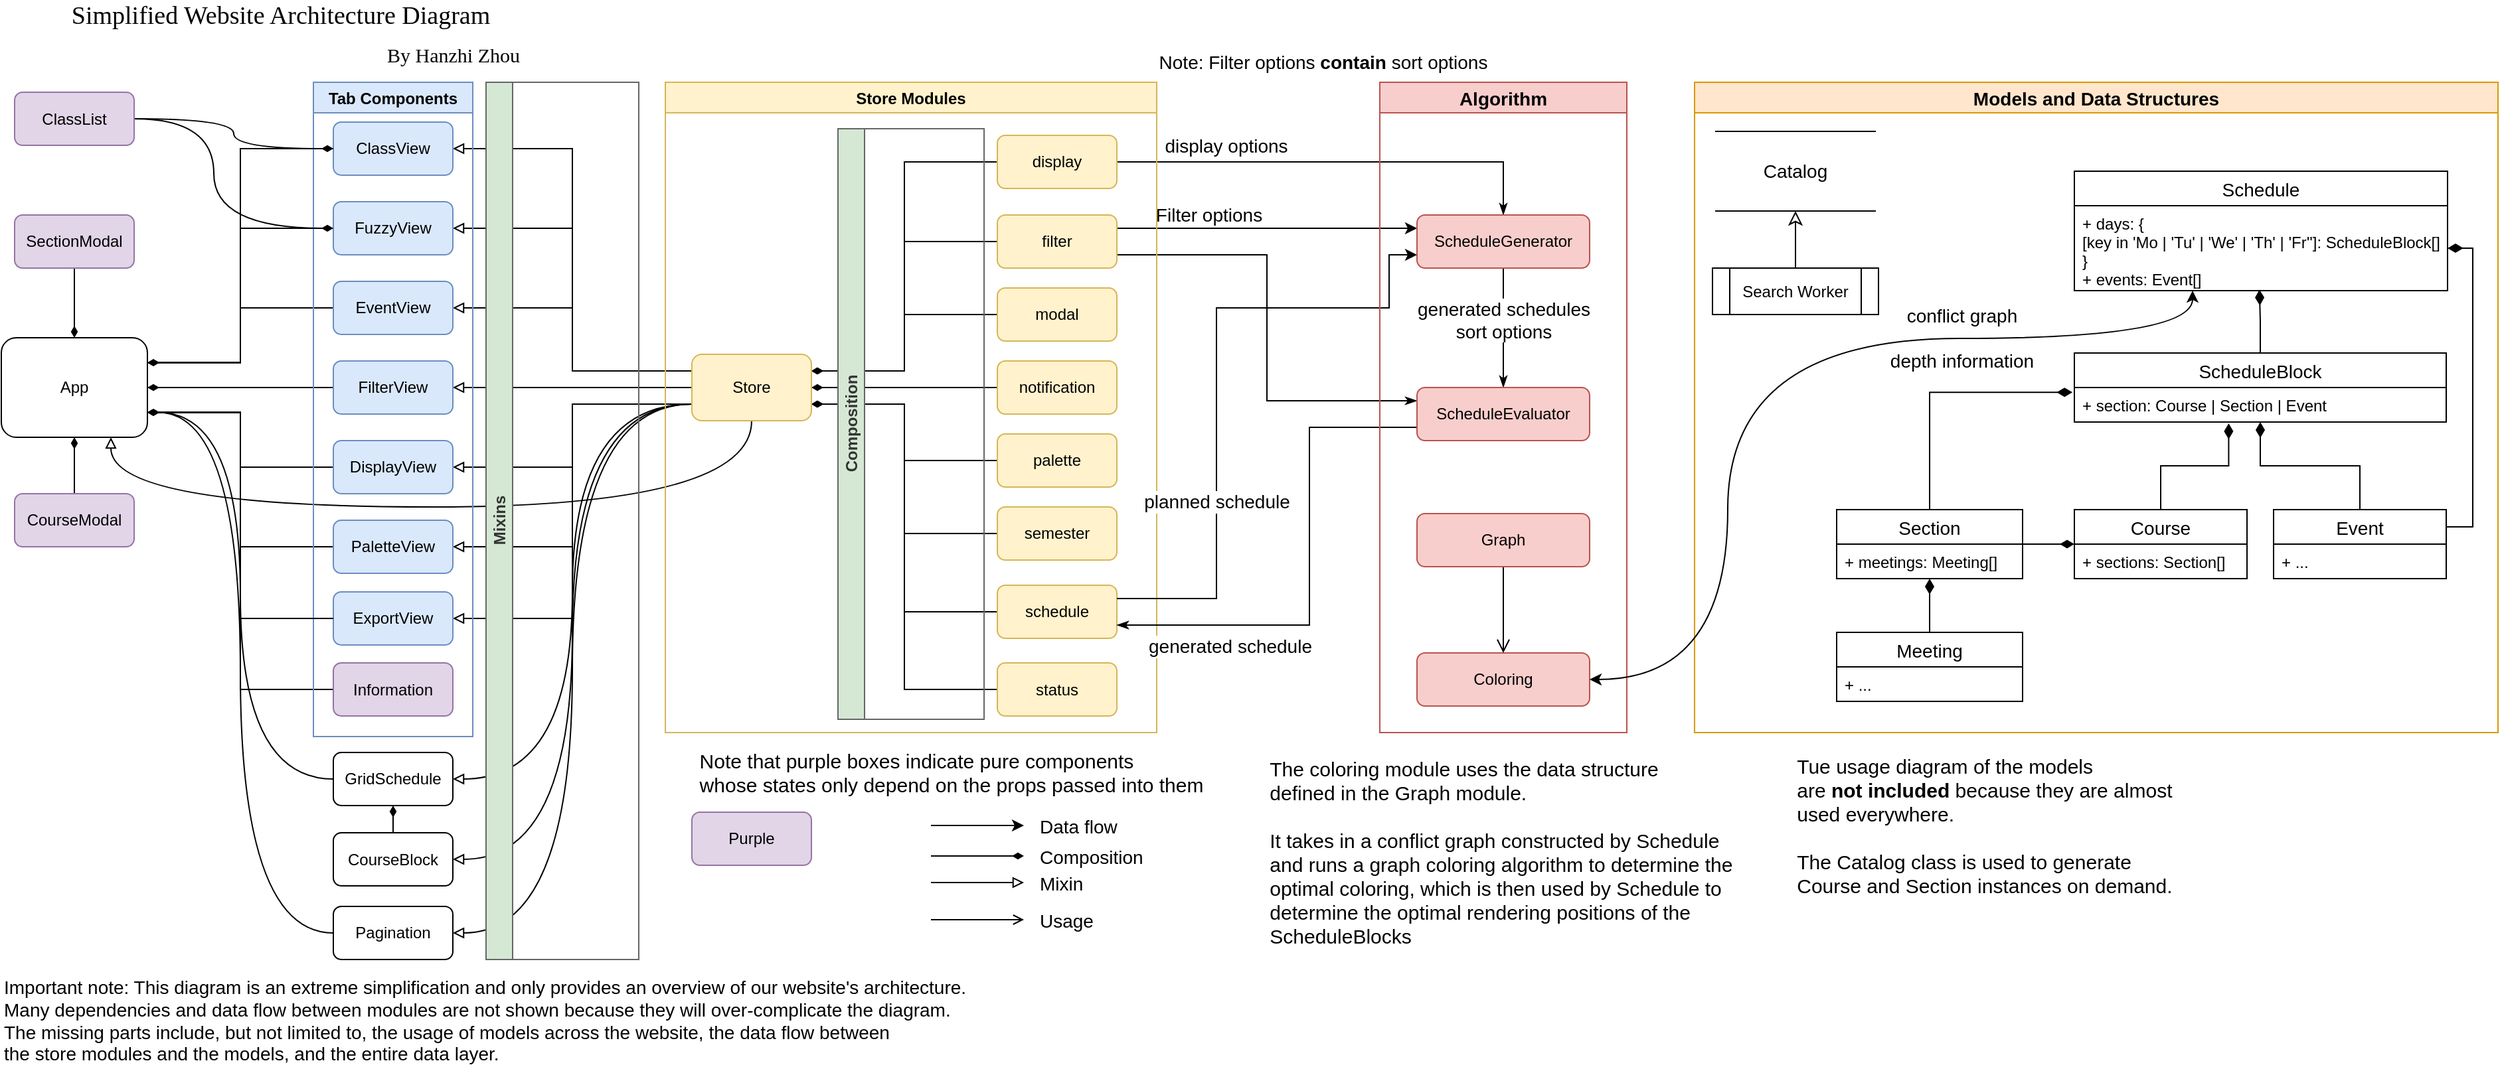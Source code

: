 <mxfile version="10.7.7" type="github"><diagram id="ERyFU8kMDomWasQHlO6M" name="Page-1"><mxGraphModel dx="1341" dy="602" grid="1" gridSize="10" guides="1" tooltips="1" connect="1" arrows="1" fold="1" page="1" pageScale="1" pageWidth="1100" pageHeight="850" math="0" shadow="0"><root><mxCell id="0"/><mxCell id="1" parent="0"/><mxCell id="nzDxdYiODuAXyzOCH1LF-1" style="edgeStyle=orthogonalEdgeStyle;rounded=0;orthogonalLoop=1;jettySize=auto;html=1;exitX=0;exitY=0.5;exitDx=0;exitDy=0;startArrow=none;startFill=0;endArrow=diamondThin;endFill=1;fontSize=14;entryX=1;entryY=0.75;entryDx=0;entryDy=0;" edge="1" parent="1" source="nzDxdYiODuAXyzOCH1LF-52" target="nzDxdYiODuAXyzOCH1LF-20"><mxGeometry relative="1" as="geometry"><mxPoint x="655" y="374" as="targetPoint"/></mxGeometry></mxCell><mxCell id="nzDxdYiODuAXyzOCH1LF-2" style="edgeStyle=orthogonalEdgeStyle;rounded=0;orthogonalLoop=1;jettySize=auto;html=1;exitX=1;exitY=0.25;exitDx=0;exitDy=0;entryX=0;entryY=0.5;entryDx=0;entryDy=0;endArrow=none;endFill=0;startArrow=diamondThin;startFill=1;" edge="1" parent="1" source="nzDxdYiODuAXyzOCH1LF-20" target="nzDxdYiODuAXyzOCH1LF-31"><mxGeometry relative="1" as="geometry"/></mxCell><mxCell id="nzDxdYiODuAXyzOCH1LF-3" style="edgeStyle=orthogonalEdgeStyle;rounded=0;orthogonalLoop=1;jettySize=auto;html=1;exitX=1;exitY=0.75;exitDx=0;exitDy=0;entryX=0;entryY=0.5;entryDx=0;entryDy=0;endArrow=none;endFill=0;startArrow=diamondThin;startFill=1;" edge="1" parent="1" source="nzDxdYiODuAXyzOCH1LF-20" target="nzDxdYiODuAXyzOCH1LF-51"><mxGeometry relative="1" as="geometry"/></mxCell><mxCell id="nzDxdYiODuAXyzOCH1LF-4" style="edgeStyle=orthogonalEdgeStyle;rounded=0;orthogonalLoop=1;jettySize=auto;html=1;exitX=1;exitY=0.75;exitDx=0;exitDy=0;entryX=0;entryY=0.5;entryDx=0;entryDy=0;endArrow=none;endFill=0;startArrow=diamondThin;startFill=1;" edge="1" parent="1" source="nzDxdYiODuAXyzOCH1LF-20" target="nzDxdYiODuAXyzOCH1LF-32"><mxGeometry relative="1" as="geometry"/></mxCell><mxCell id="nzDxdYiODuAXyzOCH1LF-5" style="edgeStyle=orthogonalEdgeStyle;rounded=0;orthogonalLoop=1;jettySize=auto;html=1;exitX=1;exitY=0.75;exitDx=0;exitDy=0;entryX=0;entryY=0.5;entryDx=0;entryDy=0;endArrow=none;endFill=0;startArrow=diamondThin;startFill=1;" edge="1" parent="1" source="nzDxdYiODuAXyzOCH1LF-20" target="nzDxdYiODuAXyzOCH1LF-21"><mxGeometry relative="1" as="geometry"/></mxCell><mxCell id="nzDxdYiODuAXyzOCH1LF-6" style="edgeStyle=orthogonalEdgeStyle;rounded=0;orthogonalLoop=1;jettySize=auto;html=1;exitX=1;exitY=0.25;exitDx=0;exitDy=0;entryX=0;entryY=0.5;entryDx=0;entryDy=0;endArrow=none;endFill=0;startArrow=diamondThin;startFill=1;" edge="1" parent="1" source="nzDxdYiODuAXyzOCH1LF-20" target="nzDxdYiODuAXyzOCH1LF-28"><mxGeometry relative="1" as="geometry"/></mxCell><mxCell id="nzDxdYiODuAXyzOCH1LF-7" style="edgeStyle=orthogonalEdgeStyle;rounded=0;orthogonalLoop=1;jettySize=auto;html=1;exitX=1;exitY=0.5;exitDx=0;exitDy=0;entryX=0;entryY=0.5;entryDx=0;entryDy=0;endArrow=none;endFill=0;startArrow=diamondThin;startFill=1;" edge="1" parent="1" source="nzDxdYiODuAXyzOCH1LF-20" target="nzDxdYiODuAXyzOCH1LF-27"><mxGeometry relative="1" as="geometry"/></mxCell><mxCell id="nzDxdYiODuAXyzOCH1LF-8" style="edgeStyle=orthogonalEdgeStyle;rounded=0;orthogonalLoop=1;jettySize=auto;html=1;exitX=1;exitY=0.25;exitDx=0;exitDy=0;entryX=0;entryY=0.5;entryDx=0;entryDy=0;endArrow=none;endFill=0;startArrow=diamondThin;startFill=1;" edge="1" parent="1" source="nzDxdYiODuAXyzOCH1LF-20" target="nzDxdYiODuAXyzOCH1LF-26"><mxGeometry relative="1" as="geometry"/></mxCell><mxCell id="nzDxdYiODuAXyzOCH1LF-9" style="edgeStyle=orthogonalEdgeStyle;rounded=0;orthogonalLoop=1;jettySize=auto;html=1;exitX=0;exitY=0.25;exitDx=0;exitDy=0;entryX=1;entryY=0.5;entryDx=0;entryDy=0;endArrow=block;endFill=0;startArrow=none;startFill=0;" edge="1" parent="1" source="nzDxdYiODuAXyzOCH1LF-20" target="nzDxdYiODuAXyzOCH1LF-33"><mxGeometry relative="1" as="geometry"/></mxCell><mxCell id="nzDxdYiODuAXyzOCH1LF-10" style="edgeStyle=orthogonalEdgeStyle;rounded=0;orthogonalLoop=1;jettySize=auto;html=1;exitX=0;exitY=0.5;exitDx=0;exitDy=0;entryX=1;entryY=0.5;entryDx=0;entryDy=0;endArrow=block;endFill=0;startArrow=none;startFill=0;" edge="1" parent="1" source="nzDxdYiODuAXyzOCH1LF-20" target="nzDxdYiODuAXyzOCH1LF-41"><mxGeometry relative="1" as="geometry"/></mxCell><mxCell id="nzDxdYiODuAXyzOCH1LF-11" style="edgeStyle=orthogonalEdgeStyle;rounded=0;orthogonalLoop=1;jettySize=auto;html=1;exitX=0;exitY=0.75;exitDx=0;exitDy=0;entryX=1;entryY=0.5;entryDx=0;entryDy=0;endArrow=block;endFill=0;startArrow=none;startFill=0;" edge="1" parent="1" source="nzDxdYiODuAXyzOCH1LF-20" target="nzDxdYiODuAXyzOCH1LF-43"><mxGeometry relative="1" as="geometry"/></mxCell><mxCell id="nzDxdYiODuAXyzOCH1LF-12" style="edgeStyle=orthogonalEdgeStyle;rounded=0;orthogonalLoop=1;jettySize=auto;html=1;exitX=0;exitY=0.75;exitDx=0;exitDy=0;entryX=1;entryY=0.5;entryDx=0;entryDy=0;endArrow=block;endFill=0;startArrow=none;startFill=0;" edge="1" parent="1" source="nzDxdYiODuAXyzOCH1LF-20" target="nzDxdYiODuAXyzOCH1LF-45"><mxGeometry relative="1" as="geometry"/></mxCell><mxCell id="nzDxdYiODuAXyzOCH1LF-13" style="edgeStyle=orthogonalEdgeStyle;rounded=0;orthogonalLoop=1;jettySize=auto;html=1;exitX=0;exitY=0.25;exitDx=0;exitDy=0;entryX=1;entryY=0.5;entryDx=0;entryDy=0;endArrow=block;endFill=0;startArrow=none;startFill=0;" edge="1" parent="1" source="nzDxdYiODuAXyzOCH1LF-20" target="nzDxdYiODuAXyzOCH1LF-35"><mxGeometry relative="1" as="geometry"/></mxCell><mxCell id="nzDxdYiODuAXyzOCH1LF-14" style="edgeStyle=orthogonalEdgeStyle;rounded=0;orthogonalLoop=1;jettySize=auto;html=1;exitX=0;exitY=0.25;exitDx=0;exitDy=0;entryX=1;entryY=0.5;entryDx=0;entryDy=0;endArrow=block;endFill=0;startArrow=none;startFill=0;" edge="1" parent="1" source="nzDxdYiODuAXyzOCH1LF-20" target="nzDxdYiODuAXyzOCH1LF-37"><mxGeometry relative="1" as="geometry"/></mxCell><mxCell id="nzDxdYiODuAXyzOCH1LF-15" style="edgeStyle=orthogonalEdgeStyle;curved=1;rounded=0;orthogonalLoop=1;jettySize=auto;html=1;exitX=0;exitY=0.75;exitDx=0;exitDy=0;startArrow=none;startFill=0;endArrow=block;endFill=0;entryX=1;entryY=0.5;entryDx=0;entryDy=0;" edge="1" parent="1" source="nzDxdYiODuAXyzOCH1LF-20" target="nzDxdYiODuAXyzOCH1LF-60"><mxGeometry relative="1" as="geometry"><mxPoint x="390" y="594" as="targetPoint"/></mxGeometry></mxCell><mxCell id="nzDxdYiODuAXyzOCH1LF-16" style="edgeStyle=orthogonalEdgeStyle;curved=1;rounded=0;orthogonalLoop=1;jettySize=auto;html=1;exitX=0;exitY=0.75;exitDx=0;exitDy=0;entryX=1;entryY=0.5;entryDx=0;entryDy=0;startArrow=none;startFill=0;endArrow=block;endFill=0;" edge="1" parent="1" source="nzDxdYiODuAXyzOCH1LF-20" target="nzDxdYiODuAXyzOCH1LF-62"><mxGeometry relative="1" as="geometry"><mxPoint x="382" y="654" as="targetPoint"/></mxGeometry></mxCell><mxCell id="nzDxdYiODuAXyzOCH1LF-17" style="edgeStyle=orthogonalEdgeStyle;curved=1;rounded=0;orthogonalLoop=1;jettySize=auto;html=1;exitX=0;exitY=0.75;exitDx=0;exitDy=0;entryX=1;entryY=0.5;entryDx=0;entryDy=0;startArrow=none;startFill=0;endArrow=block;endFill=0;" edge="1" parent="1" source="nzDxdYiODuAXyzOCH1LF-20" target="nzDxdYiODuAXyzOCH1LF-58"><mxGeometry relative="1" as="geometry"/></mxCell><mxCell id="nzDxdYiODuAXyzOCH1LF-18" style="edgeStyle=orthogonalEdgeStyle;curved=1;rounded=0;orthogonalLoop=1;jettySize=auto;html=1;exitX=0.5;exitY=1;exitDx=0;exitDy=0;entryX=0.75;entryY=1;entryDx=0;entryDy=0;startArrow=none;startFill=0;endArrow=block;endFill=0;" edge="1" parent="1" source="nzDxdYiODuAXyzOCH1LF-20" target="nzDxdYiODuAXyzOCH1LF-39"><mxGeometry relative="1" as="geometry"><Array as="points"><mxPoint x="605" y="404"/><mxPoint x="123" y="404"/></Array></mxGeometry></mxCell><mxCell id="nzDxdYiODuAXyzOCH1LF-19" style="edgeStyle=orthogonalEdgeStyle;rounded=0;orthogonalLoop=1;jettySize=auto;html=1;exitX=0;exitY=0.75;exitDx=0;exitDy=0;entryX=1;entryY=0.5;entryDx=0;entryDy=0;endArrow=block;endFill=0;" edge="1" parent="1" source="nzDxdYiODuAXyzOCH1LF-20" target="nzDxdYiODuAXyzOCH1LF-49"><mxGeometry relative="1" as="geometry"/></mxCell><mxCell id="nzDxdYiODuAXyzOCH1LF-20" value="Store" style="rounded=1;whiteSpace=wrap;html=1;fillColor=#fff2cc;strokeColor=#d6b656;" vertex="1" parent="1"><mxGeometry x="560" y="289" width="90" height="50" as="geometry"/></mxCell><mxCell id="nzDxdYiODuAXyzOCH1LF-21" value="palette" style="rounded=1;whiteSpace=wrap;html=1;fillColor=#fff2cc;strokeColor=#d6b656;" vertex="1" parent="1"><mxGeometry x="790" y="349" width="90" height="40" as="geometry"/></mxCell><mxCell id="nzDxdYiODuAXyzOCH1LF-22" style="edgeStyle=orthogonalEdgeStyle;rounded=0;orthogonalLoop=1;jettySize=auto;html=1;exitX=1;exitY=0.75;exitDx=0;exitDy=0;entryX=0;entryY=0.25;entryDx=0;entryDy=0;startArrow=none;startFill=0;endArrow=classicThin;endFill=1;fontSize=14;" edge="1" parent="1" source="nzDxdYiODuAXyzOCH1LF-26" target="nzDxdYiODuAXyzOCH1LF-85"><mxGeometry relative="1" as="geometry"/></mxCell><mxCell id="nzDxdYiODuAXyzOCH1LF-23" value="sort options" style="text;html=1;resizable=0;points=[];align=center;verticalAlign=middle;labelBackgroundColor=#ffffff;fontSize=14;" vertex="1" connectable="0" parent="nzDxdYiODuAXyzOCH1LF-22"><mxGeometry x="0.28" y="12" relative="1" as="geometry"><mxPoint x="-55" y="-134" as="offset"/></mxGeometry></mxCell><mxCell id="nzDxdYiODuAXyzOCH1LF-24" style="edgeStyle=orthogonalEdgeStyle;rounded=0;orthogonalLoop=1;jettySize=auto;html=1;exitX=1;exitY=0.25;exitDx=0;exitDy=0;entryX=0;entryY=0.25;entryDx=0;entryDy=0;" edge="1" parent="1" source="nzDxdYiODuAXyzOCH1LF-26" target="nzDxdYiODuAXyzOCH1LF-71"><mxGeometry relative="1" as="geometry"><Array as="points"><mxPoint x="1065" y="194"/><mxPoint x="1065" y="194"/></Array></mxGeometry></mxCell><mxCell id="nzDxdYiODuAXyzOCH1LF-25" value="Filter options" style="text;html=1;resizable=0;points=[];align=center;verticalAlign=middle;labelBackgroundColor=#ffffff;fontSize=14;" vertex="1" connectable="0" parent="nzDxdYiODuAXyzOCH1LF-24"><mxGeometry x="-0.214" relative="1" as="geometry"><mxPoint x="-20" y="-10" as="offset"/></mxGeometry></mxCell><mxCell id="nzDxdYiODuAXyzOCH1LF-26" value="filter" style="rounded=1;whiteSpace=wrap;html=1;fillColor=#fff2cc;strokeColor=#d6b656;" vertex="1" parent="1"><mxGeometry x="790" y="184" width="90" height="40" as="geometry"/></mxCell><mxCell id="nzDxdYiODuAXyzOCH1LF-27" value="notification" style="rounded=1;whiteSpace=wrap;html=1;fillColor=#fff2cc;strokeColor=#d6b656;" vertex="1" parent="1"><mxGeometry x="790" y="294" width="90" height="40" as="geometry"/></mxCell><mxCell id="nzDxdYiODuAXyzOCH1LF-28" value="modal" style="rounded=1;whiteSpace=wrap;html=1;fillColor=#fff2cc;strokeColor=#d6b656;" vertex="1" parent="1"><mxGeometry x="790" y="239" width="90" height="40" as="geometry"/></mxCell><mxCell id="nzDxdYiODuAXyzOCH1LF-29" style="edgeStyle=orthogonalEdgeStyle;rounded=0;orthogonalLoop=1;jettySize=auto;html=1;entryX=0.5;entryY=0;entryDx=0;entryDy=0;startArrow=none;startFill=0;endArrow=classicThin;endFill=1;fontSize=15;" edge="1" parent="1" source="nzDxdYiODuAXyzOCH1LF-31" target="nzDxdYiODuAXyzOCH1LF-71"><mxGeometry relative="1" as="geometry"/></mxCell><mxCell id="nzDxdYiODuAXyzOCH1LF-30" value="display options" style="text;html=1;resizable=0;points=[];align=center;verticalAlign=middle;labelBackgroundColor=#ffffff;fontSize=14;" vertex="1" connectable="0" parent="nzDxdYiODuAXyzOCH1LF-29"><mxGeometry x="0.137" y="1" relative="1" as="geometry"><mxPoint x="-106" y="-11.5" as="offset"/></mxGeometry></mxCell><mxCell id="nzDxdYiODuAXyzOCH1LF-31" value="display" style="rounded=1;whiteSpace=wrap;html=1;fillColor=#fff2cc;strokeColor=#d6b656;" vertex="1" parent="1"><mxGeometry x="790" y="124" width="90" height="40" as="geometry"/></mxCell><mxCell id="nzDxdYiODuAXyzOCH1LF-32" value="semester" style="rounded=1;whiteSpace=wrap;html=1;fillColor=#fff2cc;strokeColor=#d6b656;" vertex="1" parent="1"><mxGeometry x="790" y="404" width="90" height="40" as="geometry"/></mxCell><mxCell id="nzDxdYiODuAXyzOCH1LF-33" value="ClassView" style="rounded=1;whiteSpace=wrap;html=1;fillColor=#dae8fc;strokeColor=#6c8ebf;" vertex="1" parent="1"><mxGeometry x="290" y="114" width="90" height="40" as="geometry"/></mxCell><mxCell id="nzDxdYiODuAXyzOCH1LF-34" style="edgeStyle=orthogonalEdgeStyle;rounded=0;orthogonalLoop=1;jettySize=auto;html=1;exitX=0;exitY=0.5;exitDx=0;exitDy=0;entryX=1;entryY=0.25;entryDx=0;entryDy=0;endArrow=diamondThin;endFill=1;" edge="1" parent="1" source="nzDxdYiODuAXyzOCH1LF-35" target="nzDxdYiODuAXyzOCH1LF-39"><mxGeometry relative="1" as="geometry"/></mxCell><mxCell id="nzDxdYiODuAXyzOCH1LF-35" value="FuzzyView" style="rounded=1;whiteSpace=wrap;html=1;fillColor=#dae8fc;strokeColor=#6c8ebf;" vertex="1" parent="1"><mxGeometry x="290" y="174" width="90" height="40" as="geometry"/></mxCell><mxCell id="nzDxdYiODuAXyzOCH1LF-36" style="edgeStyle=orthogonalEdgeStyle;rounded=0;orthogonalLoop=1;jettySize=auto;html=1;exitX=0;exitY=0.5;exitDx=0;exitDy=0;entryX=1;entryY=0.25;entryDx=0;entryDy=0;endArrow=diamondThin;endFill=1;" edge="1" parent="1" source="nzDxdYiODuAXyzOCH1LF-37" target="nzDxdYiODuAXyzOCH1LF-39"><mxGeometry relative="1" as="geometry"/></mxCell><mxCell id="nzDxdYiODuAXyzOCH1LF-37" value="EventView" style="rounded=1;whiteSpace=wrap;html=1;fillColor=#dae8fc;strokeColor=#6c8ebf;" vertex="1" parent="1"><mxGeometry x="290" y="234" width="90" height="40" as="geometry"/></mxCell><mxCell id="nzDxdYiODuAXyzOCH1LF-38" style="edgeStyle=orthogonalEdgeStyle;rounded=0;orthogonalLoop=1;jettySize=auto;html=1;exitX=1;exitY=0.25;exitDx=0;exitDy=0;entryX=0;entryY=0.5;entryDx=0;entryDy=0;endArrow=none;endFill=0;startArrow=diamondThin;startFill=1;" edge="1" parent="1" source="nzDxdYiODuAXyzOCH1LF-39" target="nzDxdYiODuAXyzOCH1LF-33"><mxGeometry relative="1" as="geometry"><Array as="points"><mxPoint x="220" y="295"/><mxPoint x="220" y="134"/></Array></mxGeometry></mxCell><mxCell id="nzDxdYiODuAXyzOCH1LF-39" value="App" style="rounded=1;whiteSpace=wrap;html=1;" vertex="1" parent="1"><mxGeometry x="40" y="276.5" width="110" height="75" as="geometry"/></mxCell><mxCell id="nzDxdYiODuAXyzOCH1LF-40" style="edgeStyle=orthogonalEdgeStyle;rounded=0;orthogonalLoop=1;jettySize=auto;html=1;exitX=0;exitY=0.5;exitDx=0;exitDy=0;entryX=1;entryY=0.5;entryDx=0;entryDy=0;endArrow=diamondThin;endFill=1;" edge="1" parent="1" source="nzDxdYiODuAXyzOCH1LF-41" target="nzDxdYiODuAXyzOCH1LF-39"><mxGeometry relative="1" as="geometry"/></mxCell><mxCell id="nzDxdYiODuAXyzOCH1LF-41" value="FilterView" style="rounded=1;whiteSpace=wrap;html=1;fillColor=#dae8fc;strokeColor=#6c8ebf;" vertex="1" parent="1"><mxGeometry x="290" y="294" width="90" height="40" as="geometry"/></mxCell><mxCell id="nzDxdYiODuAXyzOCH1LF-42" style="edgeStyle=orthogonalEdgeStyle;rounded=0;orthogonalLoop=1;jettySize=auto;html=1;exitX=0;exitY=0.5;exitDx=0;exitDy=0;entryX=1;entryY=0.75;entryDx=0;entryDy=0;endArrow=diamondThin;endFill=1;" edge="1" parent="1" source="nzDxdYiODuAXyzOCH1LF-43" target="nzDxdYiODuAXyzOCH1LF-39"><mxGeometry relative="1" as="geometry"/></mxCell><mxCell id="nzDxdYiODuAXyzOCH1LF-43" value="DisplayView" style="rounded=1;whiteSpace=wrap;html=1;fillColor=#dae8fc;strokeColor=#6c8ebf;" vertex="1" parent="1"><mxGeometry x="290" y="354" width="90" height="40" as="geometry"/></mxCell><mxCell id="nzDxdYiODuAXyzOCH1LF-44" style="edgeStyle=orthogonalEdgeStyle;rounded=0;orthogonalLoop=1;jettySize=auto;html=1;exitX=0;exitY=0.5;exitDx=0;exitDy=0;endArrow=diamondThin;endFill=1;entryX=1;entryY=0.75;entryDx=0;entryDy=0;" edge="1" parent="1" source="nzDxdYiODuAXyzOCH1LF-45" target="nzDxdYiODuAXyzOCH1LF-39"><mxGeometry relative="1" as="geometry"><mxPoint x="160" y="384" as="targetPoint"/></mxGeometry></mxCell><mxCell id="nzDxdYiODuAXyzOCH1LF-45" value="PaletteView" style="rounded=1;whiteSpace=wrap;html=1;fillColor=#dae8fc;strokeColor=#6c8ebf;" vertex="1" parent="1"><mxGeometry x="290" y="414" width="90" height="40" as="geometry"/></mxCell><mxCell id="nzDxdYiODuAXyzOCH1LF-46" style="edgeStyle=orthogonalEdgeStyle;rounded=0;orthogonalLoop=1;jettySize=auto;html=1;exitX=0;exitY=0.5;exitDx=0;exitDy=0;entryX=1;entryY=0.75;entryDx=0;entryDy=0;endArrow=diamondThin;endFill=1;" edge="1" parent="1" source="nzDxdYiODuAXyzOCH1LF-48" target="nzDxdYiODuAXyzOCH1LF-39"><mxGeometry relative="1" as="geometry"/></mxCell><mxCell id="nzDxdYiODuAXyzOCH1LF-47" value="Tab Components" style="swimlane;startSize=23;fillColor=#dae8fc;strokeColor=#6c8ebf;" vertex="1" parent="1"><mxGeometry x="275" y="84" width="120" height="493" as="geometry"/></mxCell><mxCell id="nzDxdYiODuAXyzOCH1LF-48" value="Information" style="rounded=1;whiteSpace=wrap;html=1;fillColor=#e1d5e7;strokeColor=#9673a6;gradientDirection=east;" vertex="1" parent="nzDxdYiODuAXyzOCH1LF-47"><mxGeometry x="15" y="437.5" width="90" height="40" as="geometry"/></mxCell><mxCell id="nzDxdYiODuAXyzOCH1LF-49" value="ExportView" style="rounded=1;whiteSpace=wrap;html=1;fillColor=#dae8fc;strokeColor=#6c8ebf;" vertex="1" parent="nzDxdYiODuAXyzOCH1LF-47"><mxGeometry x="15" y="384" width="90" height="40" as="geometry"/></mxCell><mxCell id="nzDxdYiODuAXyzOCH1LF-50" value="Store Modules" style="swimlane;startSize=23;fillColor=#fff2cc;strokeColor=#d6b656;" vertex="1" parent="1"><mxGeometry x="540" y="84" width="370" height="490" as="geometry"/></mxCell><mxCell id="nzDxdYiODuAXyzOCH1LF-51" value="status" style="rounded=1;whiteSpace=wrap;html=1;fillColor=#fff2cc;strokeColor=#d6b656;" vertex="1" parent="nzDxdYiODuAXyzOCH1LF-50"><mxGeometry x="250" y="437.5" width="90" height="40" as="geometry"/></mxCell><mxCell id="nzDxdYiODuAXyzOCH1LF-52" value="schedule" style="rounded=1;whiteSpace=wrap;html=1;fillColor=#fff2cc;strokeColor=#d6b656;" vertex="1" parent="nzDxdYiODuAXyzOCH1LF-50"><mxGeometry x="250" y="379" width="90" height="40" as="geometry"/></mxCell><mxCell id="nzDxdYiODuAXyzOCH1LF-53" value="Composition" style="swimlane;html=1;horizontal=0;startSize=20;fillColor=#D5E8D4;strokeColor=#666666;fontColor=#333333;container=0;shadow=0;glass=0;noLabel=0;" vertex="1" parent="nzDxdYiODuAXyzOCH1LF-50"><mxGeometry x="130" y="35" width="110" height="445" as="geometry"/></mxCell><mxCell id="nzDxdYiODuAXyzOCH1LF-54" value="Mixins" style="swimlane;html=1;horizontal=0;startSize=20;fillColor=#D5E8D4;strokeColor=#666666;fontColor=#333333;container=0;shadow=0;glass=0;noLabel=0;" vertex="1" parent="1"><mxGeometry x="405" y="84" width="115" height="661" as="geometry"/></mxCell><mxCell id="nzDxdYiODuAXyzOCH1LF-55" style="rounded=0;orthogonalLoop=1;jettySize=auto;html=1;entryX=0;entryY=0.5;entryDx=0;entryDy=0;startArrow=none;startFill=0;endArrow=diamondThin;endFill=1;edgeStyle=orthogonalEdgeStyle;curved=1;" edge="1" parent="1" source="nzDxdYiODuAXyzOCH1LF-56" target="nzDxdYiODuAXyzOCH1LF-33"><mxGeometry relative="1" as="geometry"><Array as="points"><mxPoint x="215" y="112"/><mxPoint x="215" y="134"/></Array></mxGeometry></mxCell><mxCell id="nzDxdYiODuAXyzOCH1LF-125" style="edgeStyle=orthogonalEdgeStyle;rounded=0;orthogonalLoop=1;jettySize=auto;html=1;exitX=1;exitY=0.5;exitDx=0;exitDy=0;entryX=0;entryY=0.5;entryDx=0;entryDy=0;curved=1;endArrow=diamondThin;endFill=1;" edge="1" parent="1" source="nzDxdYiODuAXyzOCH1LF-56" target="nzDxdYiODuAXyzOCH1LF-35"><mxGeometry relative="1" as="geometry"><Array as="points"><mxPoint x="200" y="112"/><mxPoint x="200" y="194"/></Array></mxGeometry></mxCell><mxCell id="nzDxdYiODuAXyzOCH1LF-56" value="ClassList" style="rounded=1;whiteSpace=wrap;html=1;shadow=0;glass=0;fillColor=#e1d5e7;strokeColor=#9673a6;" vertex="1" parent="1"><mxGeometry x="50" y="91.5" width="90" height="40" as="geometry"/></mxCell><mxCell id="nzDxdYiODuAXyzOCH1LF-57" style="edgeStyle=orthogonalEdgeStyle;curved=1;rounded=0;orthogonalLoop=1;jettySize=auto;html=1;exitX=0;exitY=0.5;exitDx=0;exitDy=0;entryX=1;entryY=0.75;entryDx=0;entryDy=0;startArrow=none;startFill=0;endArrow=diamondThin;endFill=1;" edge="1" parent="1" source="nzDxdYiODuAXyzOCH1LF-58" target="nzDxdYiODuAXyzOCH1LF-39"><mxGeometry relative="1" as="geometry"/></mxCell><mxCell id="nzDxdYiODuAXyzOCH1LF-58" value="Pagination" style="rounded=1;whiteSpace=wrap;html=1;" vertex="1" parent="1"><mxGeometry x="290" y="705" width="90" height="40" as="geometry"/></mxCell><mxCell id="nzDxdYiODuAXyzOCH1LF-59" style="edgeStyle=orthogonalEdgeStyle;curved=1;rounded=0;orthogonalLoop=1;jettySize=auto;html=1;exitX=0;exitY=0.5;exitDx=0;exitDy=0;entryX=1;entryY=0.75;entryDx=0;entryDy=0;startArrow=none;startFill=0;endArrow=diamondThin;endFill=1;" edge="1" parent="1" source="nzDxdYiODuAXyzOCH1LF-60" target="nzDxdYiODuAXyzOCH1LF-39"><mxGeometry relative="1" as="geometry"/></mxCell><mxCell id="nzDxdYiODuAXyzOCH1LF-60" value="GridSchedule" style="rounded=1;whiteSpace=wrap;html=1;" vertex="1" parent="1"><mxGeometry x="290" y="589" width="90" height="40" as="geometry"/></mxCell><mxCell id="nzDxdYiODuAXyzOCH1LF-61" style="edgeStyle=orthogonalEdgeStyle;curved=1;rounded=0;orthogonalLoop=1;jettySize=auto;html=1;exitX=0.5;exitY=0;exitDx=0;exitDy=0;entryX=0.5;entryY=1;entryDx=0;entryDy=0;startArrow=none;startFill=0;endArrow=diamondThin;endFill=1;" edge="1" parent="1" source="nzDxdYiODuAXyzOCH1LF-62" target="nzDxdYiODuAXyzOCH1LF-60"><mxGeometry relative="1" as="geometry"/></mxCell><mxCell id="nzDxdYiODuAXyzOCH1LF-62" value="CourseBlock" style="rounded=1;whiteSpace=wrap;html=1;" vertex="1" parent="1"><mxGeometry x="290" y="649.5" width="90" height="40" as="geometry"/></mxCell><mxCell id="nzDxdYiODuAXyzOCH1LF-63" value="" style="edgeStyle=orthogonalEdgeStyle;curved=1;rounded=0;orthogonalLoop=1;jettySize=auto;html=1;startArrow=none;startFill=0;endArrow=diamondThin;endFill=1;" edge="1" parent="1" source="nzDxdYiODuAXyzOCH1LF-64" target="nzDxdYiODuAXyzOCH1LF-39"><mxGeometry relative="1" as="geometry"/></mxCell><mxCell id="nzDxdYiODuAXyzOCH1LF-64" value="CourseModal" style="rounded=1;whiteSpace=wrap;html=1;fillColor=#e1d5e7;strokeColor=#9673a6;" vertex="1" parent="1"><mxGeometry x="50" y="394" width="90" height="40" as="geometry"/></mxCell><mxCell id="nzDxdYiODuAXyzOCH1LF-65" value="" style="edgeStyle=orthogonalEdgeStyle;curved=1;rounded=0;orthogonalLoop=1;jettySize=auto;html=1;startArrow=none;startFill=0;endArrow=diamondThin;endFill=1;" edge="1" parent="1" source="nzDxdYiODuAXyzOCH1LF-66" target="nzDxdYiODuAXyzOCH1LF-39"><mxGeometry relative="1" as="geometry"/></mxCell><mxCell id="nzDxdYiODuAXyzOCH1LF-66" value="SectionModal" style="rounded=1;whiteSpace=wrap;html=1;fillColor=#e1d5e7;strokeColor=#9673a6;" vertex="1" parent="1"><mxGeometry x="50" y="184" width="90" height="40" as="geometry"/></mxCell><mxCell id="nzDxdYiODuAXyzOCH1LF-67" value="Purple" style="rounded=1;whiteSpace=wrap;html=1;fillColor=#e1d5e7;strokeColor=#9673a6;" vertex="1" parent="1"><mxGeometry x="560" y="634" width="90" height="40" as="geometry"/></mxCell><mxCell id="nzDxdYiODuAXyzOCH1LF-68" value="&lt;div style=&quot;text-align: left ; font-size: 15px&quot;&gt;&lt;span style=&quot;font-size: 15px&quot;&gt;Note that purple boxes indicate pure components&amp;nbsp;&lt;/span&gt;&lt;/div&gt;&lt;div style=&quot;text-align: left ; font-size: 15px&quot;&gt;&lt;span style=&quot;font-size: 15px&quot;&gt;whose states only depend on the props passed into them&lt;/span&gt;&lt;/div&gt;" style="text;html=1;resizable=0;autosize=1;align=center;verticalAlign=middle;points=[];fillColor=none;strokeColor=none;rounded=0;shadow=0;glass=0;fontSize=15;" vertex="1" parent="1"><mxGeometry x="560" y="584" width="390" height="40" as="geometry"/></mxCell><mxCell id="nzDxdYiODuAXyzOCH1LF-69" style="edgeStyle=orthogonalEdgeStyle;curved=1;rounded=0;orthogonalLoop=1;jettySize=auto;html=1;entryX=0.5;entryY=0;entryDx=0;entryDy=0;startArrow=none;startFill=0;endArrow=classicThin;endFill=1;fontSize=14;" edge="1" parent="1" source="nzDxdYiODuAXyzOCH1LF-71" target="nzDxdYiODuAXyzOCH1LF-85"><mxGeometry relative="1" as="geometry"/></mxCell><mxCell id="nzDxdYiODuAXyzOCH1LF-70" value="generated schedules&lt;br&gt;sort options&lt;br&gt;" style="text;html=1;resizable=0;points=[];align=center;verticalAlign=middle;labelBackgroundColor=#ffffff;fontSize=14;" vertex="1" connectable="0" parent="nzDxdYiODuAXyzOCH1LF-69"><mxGeometry x="-0.289" relative="1" as="geometry"><mxPoint y="7" as="offset"/></mxGeometry></mxCell><mxCell id="nzDxdYiODuAXyzOCH1LF-71" value="ScheduleGenerator" style="rounded=1;whiteSpace=wrap;html=1;fillColor=#f8cecc;strokeColor=#b85450;" vertex="1" parent="1"><mxGeometry x="1106" y="184" width="130" height="40" as="geometry"/></mxCell><mxCell id="nzDxdYiODuAXyzOCH1LF-72" style="edgeStyle=orthogonalEdgeStyle;rounded=0;orthogonalLoop=1;jettySize=auto;html=1;exitX=0;exitY=0.75;exitDx=0;exitDy=0;entryX=1;entryY=0.75;entryDx=0;entryDy=0;startArrow=none;startFill=0;endArrow=classicThin;endFill=1;fontSize=14;" edge="1" parent="1" source="nzDxdYiODuAXyzOCH1LF-85" target="nzDxdYiODuAXyzOCH1LF-52"><mxGeometry relative="1" as="geometry"><Array as="points"><mxPoint x="1025" y="344"/><mxPoint x="1025" y="493"/></Array></mxGeometry></mxCell><mxCell id="nzDxdYiODuAXyzOCH1LF-73" value="generated schedule" style="text;html=1;resizable=0;points=[];align=center;verticalAlign=middle;labelBackgroundColor=#ffffff;fontSize=14;direction=south;" vertex="1" connectable="0" parent="nzDxdYiODuAXyzOCH1LF-72"><mxGeometry x="-0.088" y="-69" relative="1" as="geometry"><mxPoint x="9" y="74.5" as="offset"/></mxGeometry></mxCell><mxCell id="nzDxdYiODuAXyzOCH1LF-74" value="Note: Filter options &lt;b&gt;contain&lt;/b&gt; sort options" style="text;html=1;resizable=0;autosize=1;align=center;verticalAlign=middle;points=[];fillColor=none;strokeColor=none;rounded=0;shadow=0;glass=0;fontSize=14;" vertex="1" parent="1"><mxGeometry x="905" y="59" width="260" height="20" as="geometry"/></mxCell><mxCell id="nzDxdYiODuAXyzOCH1LF-75" style="edgeStyle=orthogonalEdgeStyle;rounded=0;orthogonalLoop=1;jettySize=auto;html=1;exitX=1;exitY=0.25;exitDx=0;exitDy=0;entryX=0;entryY=0.75;entryDx=0;entryDy=0;" edge="1" parent="1" source="nzDxdYiODuAXyzOCH1LF-52" target="nzDxdYiODuAXyzOCH1LF-71"><mxGeometry relative="1" as="geometry"><Array as="points"><mxPoint x="955" y="473"/><mxPoint x="955" y="254"/><mxPoint x="1085" y="254"/><mxPoint x="1085" y="214"/></Array></mxGeometry></mxCell><mxCell id="nzDxdYiODuAXyzOCH1LF-76" value="&lt;span style=&quot;font-size: 14px;&quot;&gt;planned schedule&lt;/span&gt;" style="text;html=1;resizable=0;points=[];align=center;verticalAlign=middle;labelBackgroundColor=#ffffff;fontSize=14;" vertex="1" connectable="0" parent="nzDxdYiODuAXyzOCH1LF-75"><mxGeometry x="-0.316" relative="1" as="geometry"><mxPoint y="18" as="offset"/></mxGeometry></mxCell><mxCell id="nzDxdYiODuAXyzOCH1LF-77" value="" style="edgeStyle=orthogonalEdgeStyle;rounded=0;orthogonalLoop=1;jettySize=auto;html=1;fontSize=14;" edge="1" parent="1"><mxGeometry relative="1" as="geometry"><mxPoint x="740" y="644" as="sourcePoint"/><mxPoint x="810" y="644" as="targetPoint"/></mxGeometry></mxCell><mxCell id="nzDxdYiODuAXyzOCH1LF-78" value="Data flow" style="text;html=1;resizable=0;points=[];autosize=1;align=left;verticalAlign=top;spacingTop=-4;fontSize=14;" vertex="1" parent="1"><mxGeometry x="820" y="634" width="70" height="20" as="geometry"/></mxCell><mxCell id="nzDxdYiODuAXyzOCH1LF-79" value="" style="edgeStyle=orthogonalEdgeStyle;rounded=0;orthogonalLoop=1;jettySize=auto;html=1;fontSize=14;endArrow=diamondThin;endFill=1;" edge="1" parent="1"><mxGeometry relative="1" as="geometry"><mxPoint x="740" y="667" as="sourcePoint"/><mxPoint x="810" y="667" as="targetPoint"/></mxGeometry></mxCell><mxCell id="nzDxdYiODuAXyzOCH1LF-80" value="Composition" style="text;html=1;resizable=0;points=[];autosize=1;align=left;verticalAlign=top;spacingTop=-4;fontSize=14;" vertex="1" parent="1"><mxGeometry x="820" y="657" width="90" height="20" as="geometry"/></mxCell><mxCell id="nzDxdYiODuAXyzOCH1LF-81" value="" style="edgeStyle=orthogonalEdgeStyle;rounded=0;orthogonalLoop=1;jettySize=auto;html=1;fontSize=14;endArrow=block;endFill=0;" edge="1" parent="1"><mxGeometry relative="1" as="geometry"><mxPoint x="740" y="687" as="sourcePoint"/><mxPoint x="810" y="687" as="targetPoint"/></mxGeometry></mxCell><mxCell id="nzDxdYiODuAXyzOCH1LF-82" value="Mixin" style="text;html=1;resizable=0;points=[];autosize=1;align=left;verticalAlign=top;spacingTop=-4;fontSize=14;" vertex="1" parent="1"><mxGeometry x="820" y="677" width="50" height="20" as="geometry"/></mxCell><mxCell id="nzDxdYiODuAXyzOCH1LF-83" value="Algorithm" style="swimlane;fontSize=14;fillColor=#f8cecc;strokeColor=#b85450;" vertex="1" parent="1"><mxGeometry x="1078" y="84" width="186" height="490" as="geometry"/></mxCell><mxCell id="nzDxdYiODuAXyzOCH1LF-84" value="Coloring" style="rounded=1;whiteSpace=wrap;html=1;fillColor=#f8cecc;strokeColor=#b85450;" vertex="1" parent="nzDxdYiODuAXyzOCH1LF-83"><mxGeometry x="28" y="430" width="130" height="40" as="geometry"/></mxCell><mxCell id="nzDxdYiODuAXyzOCH1LF-85" value="ScheduleEvaluator" style="rounded=1;whiteSpace=wrap;html=1;fillColor=#f8cecc;strokeColor=#b85450;" vertex="1" parent="nzDxdYiODuAXyzOCH1LF-83"><mxGeometry x="28" y="230" width="130" height="40" as="geometry"/></mxCell><mxCell id="nzDxdYiODuAXyzOCH1LF-86" value="" style="edgeStyle=orthogonalEdgeStyle;curved=1;rounded=0;orthogonalLoop=1;jettySize=auto;html=1;endArrow=open;endFill=0;endSize=8;fontSize=14;" edge="1" parent="nzDxdYiODuAXyzOCH1LF-83" source="nzDxdYiODuAXyzOCH1LF-87" target="nzDxdYiODuAXyzOCH1LF-84"><mxGeometry relative="1" as="geometry"/></mxCell><mxCell id="nzDxdYiODuAXyzOCH1LF-87" value="Graph" style="rounded=1;whiteSpace=wrap;html=1;fillColor=#f8cecc;strokeColor=#b85450;" vertex="1" parent="nzDxdYiODuAXyzOCH1LF-83"><mxGeometry x="28" y="325" width="130" height="40" as="geometry"/></mxCell><mxCell id="nzDxdYiODuAXyzOCH1LF-88" style="edgeStyle=orthogonalEdgeStyle;rounded=0;orthogonalLoop=1;jettySize=auto;html=1;exitX=0.5;exitY=0;exitDx=0;exitDy=0;entryX=0.415;entryY=1.039;entryDx=0;entryDy=0;entryPerimeter=0;endArrow=diamondThin;endFill=1;fontSize=14;endSize=9;" edge="1" parent="1" source="nzDxdYiODuAXyzOCH1LF-89" target="nzDxdYiODuAXyzOCH1LF-102"><mxGeometry relative="1" as="geometry"/></mxCell><mxCell id="nzDxdYiODuAXyzOCH1LF-89" value="Course" style="swimlane;fontStyle=0;childLayout=stackLayout;horizontal=1;startSize=26;fillColor=none;horizontalStack=0;resizeParent=1;resizeParentMax=0;resizeLast=0;collapsible=1;marginBottom=0;fontSize=14;" vertex="1" parent="1"><mxGeometry x="1601" y="406" width="130" height="52" as="geometry"/></mxCell><mxCell id="nzDxdYiODuAXyzOCH1LF-90" value="+ sections: Section[] " style="text;strokeColor=none;fillColor=none;align=left;verticalAlign=top;spacingLeft=4;spacingRight=4;overflow=hidden;rotatable=0;points=[[0,0.5],[1,0.5]];portConstraint=eastwest;" vertex="1" parent="nzDxdYiODuAXyzOCH1LF-89"><mxGeometry y="26" width="130" height="26" as="geometry"/></mxCell><mxCell id="nzDxdYiODuAXyzOCH1LF-91" value="" style="edgeStyle=orthogonalEdgeStyle;rounded=0;orthogonalLoop=1;jettySize=auto;html=1;endArrow=diamondThin;endFill=1;fontSize=14;endSize=8;" edge="1" parent="1" source="nzDxdYiODuAXyzOCH1LF-93" target="nzDxdYiODuAXyzOCH1LF-89"><mxGeometry relative="1" as="geometry"/></mxCell><mxCell id="nzDxdYiODuAXyzOCH1LF-92" style="edgeStyle=orthogonalEdgeStyle;rounded=0;orthogonalLoop=1;jettySize=auto;html=1;exitX=0.5;exitY=0;exitDx=0;exitDy=0;entryX=-0.005;entryY=0.139;entryDx=0;entryDy=0;endArrow=diamondThin;endFill=1;fontSize=14;endSize=9;entryPerimeter=0;" edge="1" parent="1" source="nzDxdYiODuAXyzOCH1LF-93" target="nzDxdYiODuAXyzOCH1LF-102"><mxGeometry relative="1" as="geometry"/></mxCell><mxCell id="nzDxdYiODuAXyzOCH1LF-93" value="Section" style="swimlane;fontStyle=0;childLayout=stackLayout;horizontal=1;startSize=26;fillColor=none;horizontalStack=0;resizeParent=1;resizeParentMax=0;resizeLast=0;collapsible=1;marginBottom=0;fontSize=14;" vertex="1" parent="1"><mxGeometry x="1422" y="406" width="140" height="52" as="geometry"/></mxCell><mxCell id="nzDxdYiODuAXyzOCH1LF-94" value="+ meetings: Meeting[] " style="text;strokeColor=none;fillColor=none;align=left;verticalAlign=top;spacingLeft=4;spacingRight=4;overflow=hidden;rotatable=0;points=[[0,0.5],[1,0.5]];portConstraint=eastwest;" vertex="1" parent="nzDxdYiODuAXyzOCH1LF-93"><mxGeometry y="26" width="140" height="26" as="geometry"/></mxCell><mxCell id="nzDxdYiODuAXyzOCH1LF-95" value="" style="edgeStyle=orthogonalEdgeStyle;rounded=0;orthogonalLoop=1;jettySize=auto;html=1;endArrow=diamondThin;endFill=1;fontSize=14;endSize=9;" edge="1" parent="1" source="nzDxdYiODuAXyzOCH1LF-96" target="nzDxdYiODuAXyzOCH1LF-93"><mxGeometry relative="1" as="geometry"/></mxCell><mxCell id="nzDxdYiODuAXyzOCH1LF-96" value="Meeting" style="swimlane;fontStyle=0;childLayout=stackLayout;horizontal=1;startSize=26;fillColor=none;horizontalStack=0;resizeParent=1;resizeParentMax=0;resizeLast=0;collapsible=1;marginBottom=0;fontSize=14;" vertex="1" parent="1"><mxGeometry x="1422" y="498.5" width="140" height="52" as="geometry"/></mxCell><mxCell id="nzDxdYiODuAXyzOCH1LF-97" value="+ ... " style="text;strokeColor=none;fillColor=none;align=left;verticalAlign=top;spacingLeft=4;spacingRight=4;overflow=hidden;rotatable=0;points=[[0,0.5],[1,0.5]];portConstraint=eastwest;" vertex="1" parent="nzDxdYiODuAXyzOCH1LF-96"><mxGeometry y="26" width="140" height="26" as="geometry"/></mxCell><mxCell id="nzDxdYiODuAXyzOCH1LF-98" value="Schedule" style="swimlane;fontStyle=0;childLayout=stackLayout;horizontal=1;startSize=26;fillColor=none;horizontalStack=0;resizeParent=1;resizeParentMax=0;resizeLast=0;collapsible=1;marginBottom=0;fontSize=14;" vertex="1" parent="1"><mxGeometry x="1601" y="151" width="281" height="90" as="geometry"/></mxCell><mxCell id="nzDxdYiODuAXyzOCH1LF-99" value="+ days: {&#10;[key in 'Mo | 'Tu' | 'We' | 'Th' | 'Fr'']: ScheduleBlock[]&#10;} &#10;+ events: Event[]&#10;" style="text;strokeColor=none;fillColor=none;align=left;verticalAlign=top;spacingLeft=4;spacingRight=4;overflow=hidden;rotatable=0;points=[[0,0.5],[1,0.5]];portConstraint=eastwest;" vertex="1" parent="nzDxdYiODuAXyzOCH1LF-98"><mxGeometry y="26" width="281" height="64" as="geometry"/></mxCell><mxCell id="nzDxdYiODuAXyzOCH1LF-100" style="edgeStyle=orthogonalEdgeStyle;rounded=0;orthogonalLoop=1;jettySize=auto;html=1;exitX=0.5;exitY=0;exitDx=0;exitDy=0;entryX=0.496;entryY=0.988;entryDx=0;entryDy=0;entryPerimeter=0;endArrow=diamondThin;endFill=1;fontSize=14;endSize=9;" edge="1" parent="1" source="nzDxdYiODuAXyzOCH1LF-101" target="nzDxdYiODuAXyzOCH1LF-99"><mxGeometry relative="1" as="geometry"/></mxCell><mxCell id="nzDxdYiODuAXyzOCH1LF-101" value="ScheduleBlock" style="swimlane;fontStyle=0;childLayout=stackLayout;horizontal=1;startSize=26;fillColor=none;horizontalStack=0;resizeParent=1;resizeParentMax=0;resizeLast=0;collapsible=1;marginBottom=0;fontSize=14;" vertex="1" parent="1"><mxGeometry x="1601" y="288" width="280" height="52" as="geometry"/></mxCell><mxCell id="nzDxdYiODuAXyzOCH1LF-102" value="+ section: Course | Section | Event " style="text;strokeColor=none;fillColor=none;align=left;verticalAlign=top;spacingLeft=4;spacingRight=4;overflow=hidden;rotatable=0;points=[[0,0.5],[1,0.5]];portConstraint=eastwest;" vertex="1" parent="nzDxdYiODuAXyzOCH1LF-101"><mxGeometry y="26" width="280" height="26" as="geometry"/></mxCell><mxCell id="nzDxdYiODuAXyzOCH1LF-103" style="edgeStyle=orthogonalEdgeStyle;rounded=0;orthogonalLoop=1;jettySize=auto;html=1;exitX=0.5;exitY=0;exitDx=0;exitDy=0;endArrow=diamondThin;endFill=1;fontSize=14;endSize=9;" edge="1" parent="1" source="nzDxdYiODuAXyzOCH1LF-105" target="nzDxdYiODuAXyzOCH1LF-101"><mxGeometry relative="1" as="geometry"/></mxCell><mxCell id="nzDxdYiODuAXyzOCH1LF-104" style="edgeStyle=orthogonalEdgeStyle;rounded=0;orthogonalLoop=1;jettySize=auto;html=1;exitX=1;exitY=0.25;exitDx=0;exitDy=0;entryX=1;entryY=0.5;entryDx=0;entryDy=0;endArrow=diamondThin;endFill=1;fontSize=14;endSize=9;" edge="1" parent="1" source="nzDxdYiODuAXyzOCH1LF-105" target="nzDxdYiODuAXyzOCH1LF-99"><mxGeometry relative="1" as="geometry"/></mxCell><mxCell id="nzDxdYiODuAXyzOCH1LF-105" value="Event" style="swimlane;fontStyle=0;childLayout=stackLayout;horizontal=1;startSize=26;fillColor=none;horizontalStack=0;resizeParent=1;resizeParentMax=0;resizeLast=0;collapsible=1;marginBottom=0;fontSize=14;" vertex="1" parent="1"><mxGeometry x="1751" y="406" width="130" height="52" as="geometry"/></mxCell><mxCell id="nzDxdYiODuAXyzOCH1LF-106" value="+ ... " style="text;strokeColor=none;fillColor=none;align=left;verticalAlign=top;spacingLeft=4;spacingRight=4;overflow=hidden;rotatable=0;points=[[0,0.5],[1,0.5]];portConstraint=eastwest;" vertex="1" parent="nzDxdYiODuAXyzOCH1LF-105"><mxGeometry y="26" width="130" height="26" as="geometry"/></mxCell><mxCell id="nzDxdYiODuAXyzOCH1LF-107" value="Models and Data Structures" style="swimlane;fontSize=14;fillColor=#ffe6cc;strokeColor=#d79b00;" vertex="1" parent="1"><mxGeometry x="1315" y="84" width="605" height="490" as="geometry"/></mxCell><mxCell id="nzDxdYiODuAXyzOCH1LF-108" value="Catalog" style="shape=partialRectangle;whiteSpace=wrap;html=1;left=0;right=0;fillColor=none;fontSize=14;" vertex="1" parent="nzDxdYiODuAXyzOCH1LF-107"><mxGeometry x="16" y="37" width="120" height="60" as="geometry"/></mxCell><mxCell id="nzDxdYiODuAXyzOCH1LF-109" style="edgeStyle=orthogonalEdgeStyle;curved=1;rounded=0;orthogonalLoop=1;jettySize=auto;html=1;exitX=0.5;exitY=0;exitDx=0;exitDy=0;entryX=0.5;entryY=1;entryDx=0;entryDy=0;startArrow=none;startFill=0;endArrow=classic;endFill=0;endSize=8;fontSize=14;" edge="1" parent="nzDxdYiODuAXyzOCH1LF-107" source="nzDxdYiODuAXyzOCH1LF-110" target="nzDxdYiODuAXyzOCH1LF-108"><mxGeometry relative="1" as="geometry"/></mxCell><mxCell id="nzDxdYiODuAXyzOCH1LF-110" value="Search Worker" style="shape=process;whiteSpace=wrap;html=1;backgroundOutline=1;" vertex="1" parent="nzDxdYiODuAXyzOCH1LF-107"><mxGeometry x="13.5" y="140" width="125" height="35" as="geometry"/></mxCell><mxCell id="nzDxdYiODuAXyzOCH1LF-111" style="edgeStyle=orthogonalEdgeStyle;curved=1;startArrow=classic;startFill=1;" edge="1" parent="1" source="nzDxdYiODuAXyzOCH1LF-99" target="nzDxdYiODuAXyzOCH1LF-84"><mxGeometry relative="1" as="geometry"><Array as="points"><mxPoint x="1690" y="277"/><mxPoint x="1340" y="277"/><mxPoint x="1340" y="534"/></Array></mxGeometry></mxCell><mxCell id="nzDxdYiODuAXyzOCH1LF-112" value="conflict graph&lt;br&gt;&lt;br&gt;depth information&lt;br&gt;" style="text;html=1;resizable=0;points=[];align=center;verticalAlign=middle;labelBackgroundColor=none;fontSize=14;" vertex="1" connectable="0" parent="nzDxdYiODuAXyzOCH1LF-111"><mxGeometry x="-0.292" y="8" relative="1" as="geometry"><mxPoint x="54" y="-8" as="offset"/></mxGeometry></mxCell><mxCell id="nzDxdYiODuAXyzOCH1LF-113" value="" style="edgeStyle=orthogonalEdgeStyle;rounded=0;orthogonalLoop=1;jettySize=auto;html=1;fontSize=14;endArrow=open;endFill=0;" edge="1" parent="1"><mxGeometry relative="1" as="geometry"><mxPoint x="740" y="715" as="sourcePoint"/><mxPoint x="810" y="715" as="targetPoint"/></mxGeometry></mxCell><mxCell id="nzDxdYiODuAXyzOCH1LF-114" value="Usage" style="text;html=1;resizable=0;points=[];autosize=1;align=left;verticalAlign=top;spacingTop=-4;fontSize=14;" vertex="1" parent="1"><mxGeometry x="820" y="705" width="60" height="20" as="geometry"/></mxCell><mxCell id="nzDxdYiODuAXyzOCH1LF-115" value="&lt;div style=&quot;text-align: left ; font-size: 15px&quot;&gt;The coloring module uses the data structure&amp;nbsp;&lt;/div&gt;&lt;div style=&quot;text-align: left ; font-size: 15px&quot;&gt;defined in the Graph module.&lt;/div&gt;&lt;div style=&quot;text-align: left ; font-size: 15px&quot;&gt;&lt;br&gt;&lt;/div&gt;&lt;div style=&quot;text-align: left ; font-size: 15px&quot;&gt;It takes in a conflict graph constructed by Schedule&amp;nbsp;&lt;/div&gt;&lt;div style=&quot;text-align: left ; font-size: 15px&quot;&gt;and&amp;nbsp;&lt;span&gt;runs a graph coloring algorithm to determine the&amp;nbsp;&lt;/span&gt;&lt;/div&gt;&lt;div style=&quot;text-align: left ; font-size: 15px&quot;&gt;optimal coloring, which is then used by Schedule to&lt;/div&gt;&lt;div style=&quot;text-align: left ; font-size: 15px&quot;&gt;determine the optimal rendering positions of the&amp;nbsp;&lt;/div&gt;&lt;div style=&quot;text-align: left ; font-size: 15px&quot;&gt;ScheduleBlocks&lt;/div&gt;" style="text;html=1;resizable=0;autosize=1;align=center;verticalAlign=middle;points=[];fillColor=none;strokeColor=none;rounded=0;shadow=0;glass=0;fontSize=15;" vertex="1" parent="1"><mxGeometry x="986" y="589" width="370" height="150" as="geometry"/></mxCell><mxCell id="nzDxdYiODuAXyzOCH1LF-116" value="&lt;div style=&quot;text-align: left ; font-size: 15px&quot;&gt;Tue usage diagram of the models&amp;nbsp;&lt;/div&gt;&lt;div style=&quot;text-align: left ; font-size: 15px&quot;&gt;are &lt;b&gt;not&amp;nbsp;&lt;/b&gt;&lt;b&gt;included&lt;/b&gt;&lt;span&gt; because they are almost&amp;nbsp;&lt;/span&gt;&lt;/div&gt;&lt;div style=&quot;text-align: left ; font-size: 15px&quot;&gt;&lt;span&gt;used&amp;nbsp;&lt;/span&gt;&lt;span&gt;everywhere.&lt;/span&gt;&lt;/div&gt;&lt;div style=&quot;text-align: left ; font-size: 15px&quot;&gt;&lt;br&gt;&lt;/div&gt;&lt;div style=&quot;text-align: left ; font-size: 15px&quot;&gt;The Catalog class is used to generate&amp;nbsp;&lt;/div&gt;&lt;div style=&quot;text-align: left ; font-size: 15px&quot;&gt;Course and Section instances on demand.&lt;/div&gt;" style="text;html=1;resizable=0;autosize=1;align=center;verticalAlign=middle;points=[];fillColor=none;strokeColor=none;rounded=0;shadow=0;glass=0;fontSize=15;" vertex="1" parent="1"><mxGeometry x="1385" y="589" width="300" height="110" as="geometry"/></mxCell><mxCell id="nzDxdYiODuAXyzOCH1LF-117" value="&lt;font face=&quot;Verdana&quot;&gt;&lt;span style=&quot;font-size: 19px&quot;&gt;Simplified Website Architecture Diagram&lt;/span&gt;&lt;/font&gt;" style="text;html=1;resizable=0;autosize=1;align=center;verticalAlign=middle;points=[];fillColor=none;strokeColor=none;rounded=0;labelBackgroundColor=none;fontSize=14;" vertex="1" parent="1"><mxGeometry x="50" y="24" width="400" height="20" as="geometry"/></mxCell><mxCell id="nzDxdYiODuAXyzOCH1LF-118" value="&lt;font face=&quot;Verdana&quot; style=&quot;font-size: 15px&quot;&gt;By Hanzhi Zhou&lt;/font&gt;" style="text;html=1;resizable=0;autosize=1;align=center;verticalAlign=middle;points=[];fillColor=none;strokeColor=none;rounded=0;labelBackgroundColor=none;fontSize=14;" vertex="1" parent="1"><mxGeometry x="315" y="52.5" width="130" height="20" as="geometry"/></mxCell><mxCell id="nzDxdYiODuAXyzOCH1LF-119" value="Important note: This diagram is an extreme simplification and only provides an overview of our website's architecture. &lt;br&gt;Many dependencies and data flow between modules are not shown because they will over-complicate the diagram. &lt;br&gt;The missing parts include, but not limited to, the usage of models across the website, the data flow between&lt;br&gt;the store&amp;nbsp;modules and the models, and the entire data layer.&amp;nbsp;" style="text;resizable=0;points=[];autosize=1;align=left;verticalAlign=top;spacingTop=-4;fontSize=14;labelBorderColor=none;html=1;" vertex="1" parent="1"><mxGeometry x="40" y="755" width="740" height="70" as="geometry"/></mxCell><mxCell id="nzDxdYiODuAXyzOCH1LF-120" style="edgeStyle=orthogonalEdgeStyle;rounded=0;orthogonalLoop=1;jettySize=auto;html=1;exitX=0;exitY=0.5;exitDx=0;exitDy=0;entryX=1;entryY=0.75;entryDx=0;entryDy=0;endArrow=diamondThin;endFill=1;" edge="1" parent="1" source="nzDxdYiODuAXyzOCH1LF-49" target="nzDxdYiODuAXyzOCH1LF-39"><mxGeometry relative="1" as="geometry"/></mxCell></root></mxGraphModel></diagram></mxfile>